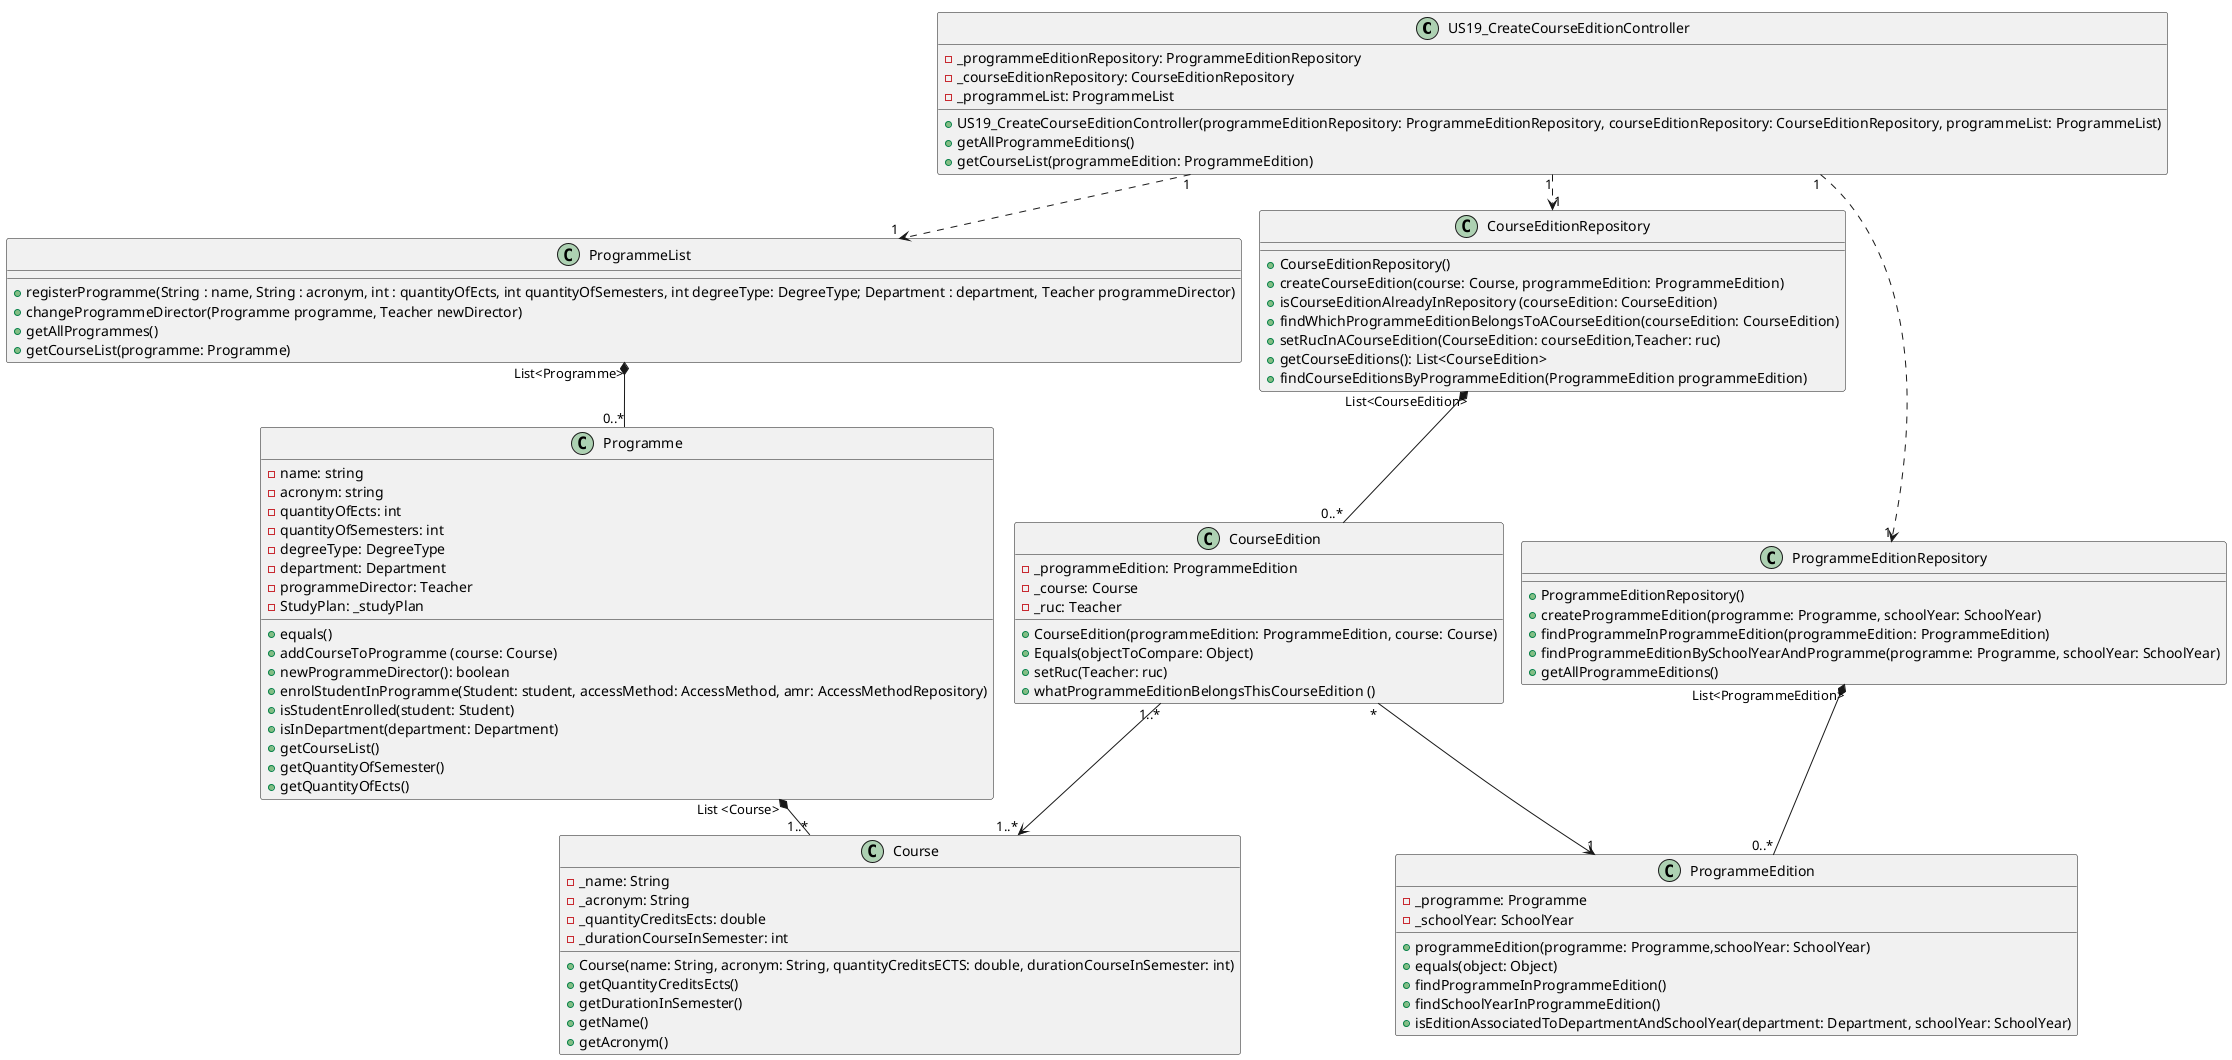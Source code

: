@startuml
!pragma layout smetana
'left to right direction'

class US19_CreateCourseEditionController {
    -_programmeEditionRepository: ProgrammeEditionRepository
    -_courseEditionRepository: CourseEditionRepository
    -_programmeList: ProgrammeList
    +US19_CreateCourseEditionController(programmeEditionRepository: ProgrammeEditionRepository, courseEditionRepository: CourseEditionRepository, programmeList: ProgrammeList)
    +getAllProgrammeEditions()
    +getCourseList(programmeEdition: ProgrammeEdition)
}

class ProgrammeList {
     +registerProgramme(String : name, String : acronym, int : quantityOfEcts, int quantityOfSemesters, int degreeType: DegreeType; Department : department, Teacher programmeDirector)
     +changeProgrammeDirector(Programme programme, Teacher newDirector)
     +getAllProgrammes()
     +getCourseList(programme: Programme)
}

class Programme {
     - name: string
     - acronym: string
     - quantityOfEcts: int
     - quantityOfSemesters: int
     - degreeType: DegreeType
     - department: Department
     - programmeDirector: Teacher
     -StudyPlan: _studyPlan

     + equals()
     + addCourseToProgramme (course: Course)
     + newProgrammeDirector(): boolean
     +enrolStudentInProgramme(Student: student, accessMethod: AccessMethod, amr: AccessMethodRepository)
     +isStudentEnrolled(student: Student)
     +isInDepartment(department: Department)
     +getCourseList()
     +getQuantityOfSemester()
     +getQuantityOfEcts()
}

class ProgrammeEdition {
    -_programme: Programme
    -_schoolYear: SchoolYear
    +programmeEdition(programme: Programme,schoolYear: SchoolYear)
    +equals(object: Object)
    +findProgrammeInProgrammeEdition()
    +findSchoolYearInProgrammeEdition()
    +isEditionAssociatedToDepartmentAndSchoolYear(department: Department, schoolYear: SchoolYear)
}

class Course {
    -_name: String
    -_acronym: String
    -_quantityCreditsEcts: double
    -_durationCourseInSemester: int
    +Course(name: String, acronym: String, quantityCreditsECTS: double, durationCourseInSemester: int)
    +getQuantityCreditsEcts()
    +getDurationInSemester()
    +getName()
    +getAcronym()
}

class CourseEdition {
    -_programmeEdition: ProgrammeEdition
    -_course: Course
    -_ruc: Teacher
    +CourseEdition(programmeEdition: ProgrammeEdition, course: Course)
    +Equals(objectToCompare: Object)
    +setRuc(Teacher: ruc)
    +whatProgrammeEditionBelongsThisCourseEdition ()
}

class CourseEditionRepository {
    +CourseEditionRepository()
    +createCourseEdition(course: Course, programmeEdition: ProgrammeEdition)
    +isCourseEditionAlreadyInRepository (courseEdition: CourseEdition)
    +findWhichProgrammeEditionBelongsToACourseEdition(courseEdition: CourseEdition)
    +setRucInACourseEdition(CourseEdition: courseEdition,Teacher: ruc)
    +getCourseEditions(): List<CourseEdition>
    +findCourseEditionsByProgrammeEdition(ProgrammeEdition programmeEdition)
}

class ProgrammeEditionRepository {
    +ProgrammeEditionRepository()
    +createProgrammeEdition(programme: Programme, schoolYear: SchoolYear)
    +findProgrammeInProgrammeEdition(programmeEdition: ProgrammeEdition)
    +findProgrammeEditionBySchoolYearAndProgramme(programme: Programme, schoolYear: SchoolYear)
    +getAllProgrammeEditions()
}

US19_CreateCourseEditionController "1" ..> "1" ProgrammeEditionRepository
US19_CreateCourseEditionController "1" ..> "1" CourseEditionRepository
US19_CreateCourseEditionController "1" ..> "1" ProgrammeList
CourseEditionRepository "List<CourseEdition>" *-- "0..*" CourseEdition
ProgrammeEditionRepository "List<ProgrammeEdition>" *-- "0..*" ProgrammeEdition
ProgrammeList "List<Programme>" *-- "0..*" Programme
Programme "List <Course>" *-- "1..*" Course
CourseEdition "*" --> "1" ProgrammeEdition
CourseEdition "1..*" --> "1..*" Course




@enduml
